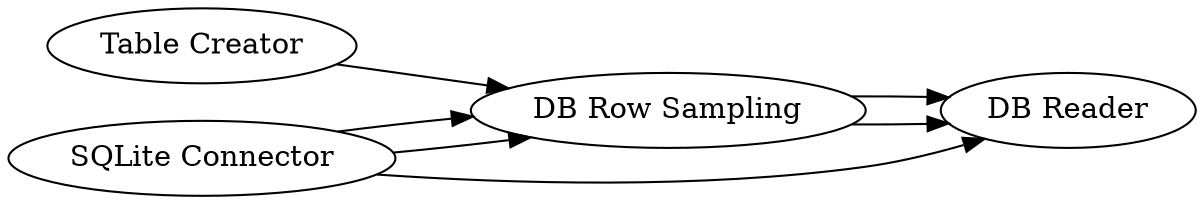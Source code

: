 digraph {
	3 [label="Table Creator"]
	7 [label="SQLite Connector"]
	8 [label="DB Writer"]
	9 [label="DB Table Selector"]
	8 [label="DB Row Sampling"]
	9 [label="DB Reader"]
	3 -> 8
	7 -> 9
	7 -> 8
	8 -> 9
	7 -> 8
	8 -> 9
	rankdir=LR
}
